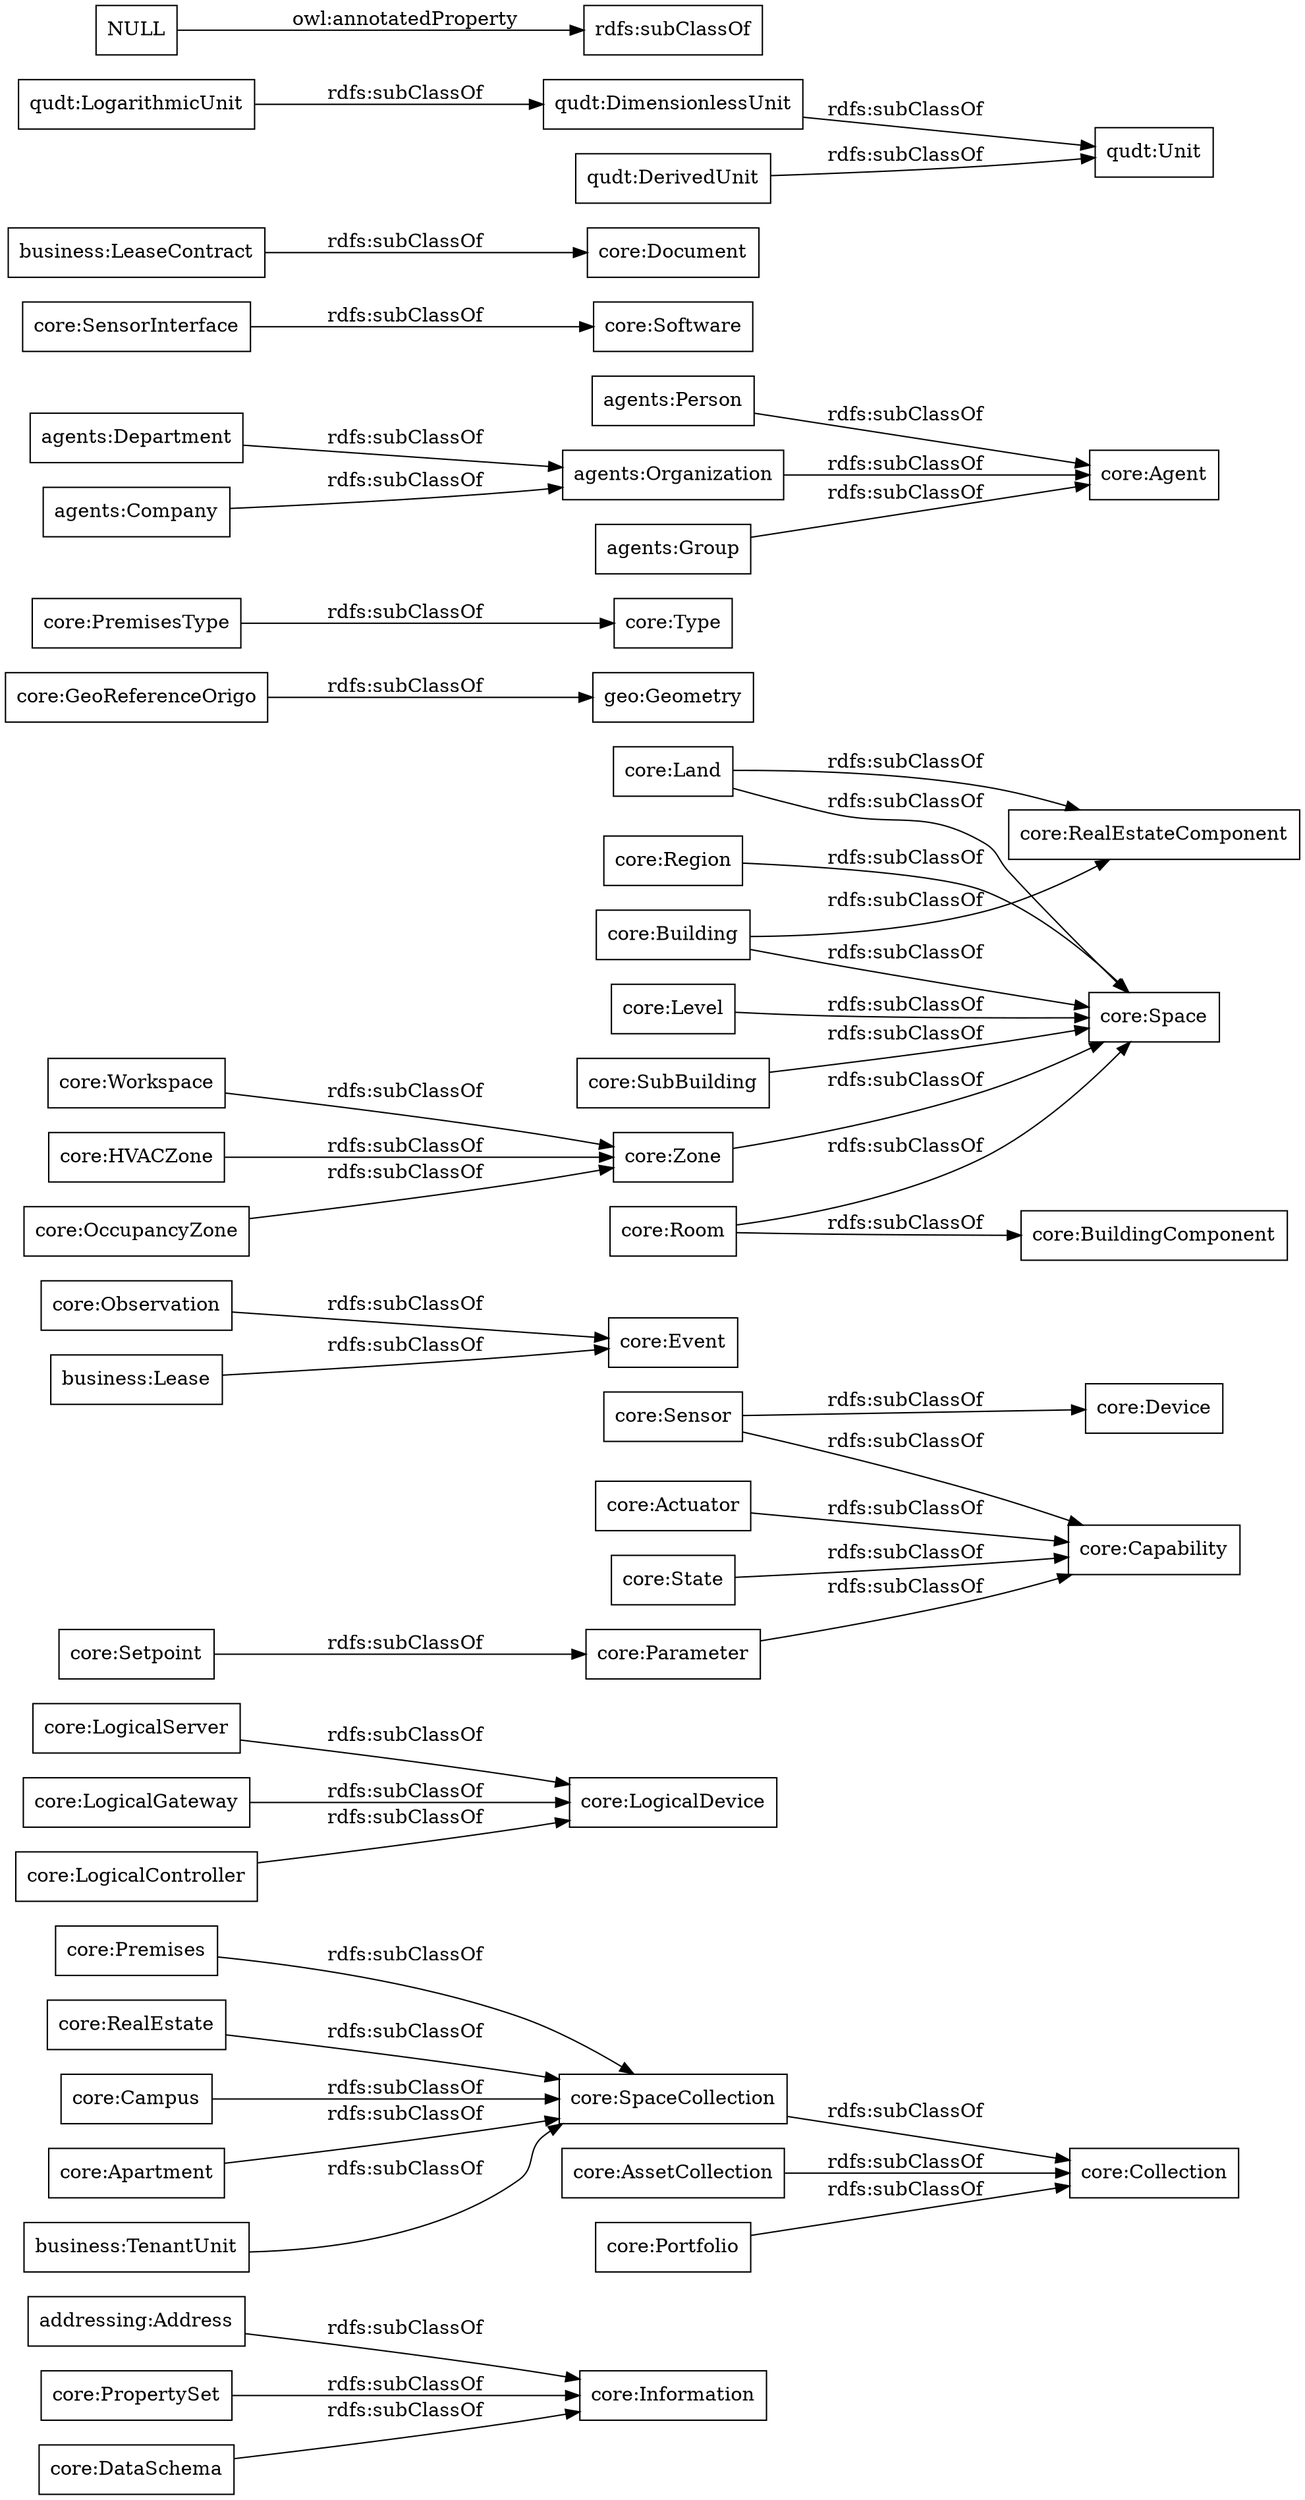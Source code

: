 digraph ar2dtool_diagram { 
rankdir=LR;
size="1000"
node [shape = rectangle, color="black"]; "addressing:Address" "core:Premises" "core:LogicalServer" "core:Capability" "core:Observation" "core:LogicalGateway" "core:Information" "core:Level" "core:RealEstateComponent" "core:PropertySet" "core:Space" "core:AssetCollection" "core:Land" "core:Zone" "core:Device" "core:Sensor" "core:Portfolio" "geo:Geometry" "core:Type" "core:Building" "core:Actuator" "core:RealEstate" "core:Workspace" "core:Event" "core:GeoReferenceOrigo" "core:Region" "core:DataSchema" "core:Campus" "core:BuildingComponent" "core:PremisesType" "core:SubBuilding" "core:LogicalDevice" "core:Apartment" "core:State" "core:Agent" "core:Collection" "core:HVACZone" "core:Room" "core:Software" "core:Parameter" "core:LogicalController" "core:SensorInterface" "core:OccupancyZone" "core:Document" "core:Setpoint" "core:SpaceCollection" "business:TenantUnit" "business:LeaseContract" "business:Lease" "qudt:Unit" "qudt:LogarithmicUnit" "qudt:DimensionlessUnit" "qudt:DerivedUnit" "agents:Person" "agents:Organization" "agents:Group" "agents:Department" "agents:Company" ; /*classes style*/
	"core:PropertySet" -> "core:Information" [ label = "rdfs:subClassOf" ];
	"core:Parameter" -> "core:Capability" [ label = "rdfs:subClassOf" ];
	"core:OccupancyZone" -> "core:Zone" [ label = "rdfs:subClassOf" ];
	"core:Zone" -> "core:Space" [ label = "rdfs:subClassOf" ];
	"core:Portfolio" -> "core:Collection" [ label = "rdfs:subClassOf" ];
	"business:Lease" -> "core:Event" [ label = "rdfs:subClassOf" ];
	"core:Room" -> "core:Space" [ label = "rdfs:subClassOf" ];
	"core:Room" -> "core:BuildingComponent" [ label = "rdfs:subClassOf" ];
	"core:PremisesType" -> "core:Type" [ label = "rdfs:subClassOf" ];
	"qudt:DimensionlessUnit" -> "qudt:Unit" [ label = "rdfs:subClassOf" ];
	"core:Actuator" -> "core:Capability" [ label = "rdfs:subClassOf" ];
	"core:Observation" -> "core:Event" [ label = "rdfs:subClassOf" ];
	"agents:Group" -> "core:Agent" [ label = "rdfs:subClassOf" ];
	"core:Land" -> "core:Space" [ label = "rdfs:subClassOf" ];
	"core:Land" -> "core:RealEstateComponent" [ label = "rdfs:subClassOf" ];
	"core:AssetCollection" -> "core:Collection" [ label = "rdfs:subClassOf" ];
	"core:Campus" -> "core:SpaceCollection" [ label = "rdfs:subClassOf" ];
	"core:Sensor" -> "core:Device" [ label = "rdfs:subClassOf" ];
	"core:Sensor" -> "core:Capability" [ label = "rdfs:subClassOf" ];
	"core:Setpoint" -> "core:Parameter" [ label = "rdfs:subClassOf" ];
	"business:LeaseContract" -> "core:Document" [ label = "rdfs:subClassOf" ];
	"core:SubBuilding" -> "core:Space" [ label = "rdfs:subClassOf" ];
	"business:TenantUnit" -> "core:SpaceCollection" [ label = "rdfs:subClassOf" ];
	"agents:Department" -> "agents:Organization" [ label = "rdfs:subClassOf" ];
	"core:DataSchema" -> "core:Information" [ label = "rdfs:subClassOf" ];
	"core:GeoReferenceOrigo" -> "geo:Geometry" [ label = "rdfs:subClassOf" ];
	"core:Workspace" -> "core:Zone" [ label = "rdfs:subClassOf" ];
	"agents:Company" -> "agents:Organization" [ label = "rdfs:subClassOf" ];
	"NULL" -> "rdfs:subClassOf" [ label = "owl:annotatedProperty" ];
	"core:State" -> "core:Capability" [ label = "rdfs:subClassOf" ];
	"qudt:LogarithmicUnit" -> "qudt:DimensionlessUnit" [ label = "rdfs:subClassOf" ];
	"core:Building" -> "core:Space" [ label = "rdfs:subClassOf" ];
	"core:Building" -> "core:RealEstateComponent" [ label = "rdfs:subClassOf" ];
	"core:LogicalServer" -> "core:LogicalDevice" [ label = "rdfs:subClassOf" ];
	"addressing:Address" -> "core:Information" [ label = "rdfs:subClassOf" ];
	"core:LogicalGateway" -> "core:LogicalDevice" [ label = "rdfs:subClassOf" ];
	"core:Premises" -> "core:SpaceCollection" [ label = "rdfs:subClassOf" ];
	"core:SpaceCollection" -> "core:Collection" [ label = "rdfs:subClassOf" ];
	"core:Level" -> "core:Space" [ label = "rdfs:subClassOf" ];
	"core:HVACZone" -> "core:Zone" [ label = "rdfs:subClassOf" ];
	"agents:Organization" -> "core:Agent" [ label = "rdfs:subClassOf" ];
	"qudt:DerivedUnit" -> "qudt:Unit" [ label = "rdfs:subClassOf" ];
	"core:Apartment" -> "core:SpaceCollection" [ label = "rdfs:subClassOf" ];
	"agents:Person" -> "core:Agent" [ label = "rdfs:subClassOf" ];
	"core:RealEstate" -> "core:SpaceCollection" [ label = "rdfs:subClassOf" ];
	"core:SensorInterface" -> "core:Software" [ label = "rdfs:subClassOf" ];
	"core:Region" -> "core:Space" [ label = "rdfs:subClassOf" ];
	"core:LogicalController" -> "core:LogicalDevice" [ label = "rdfs:subClassOf" ];

}
